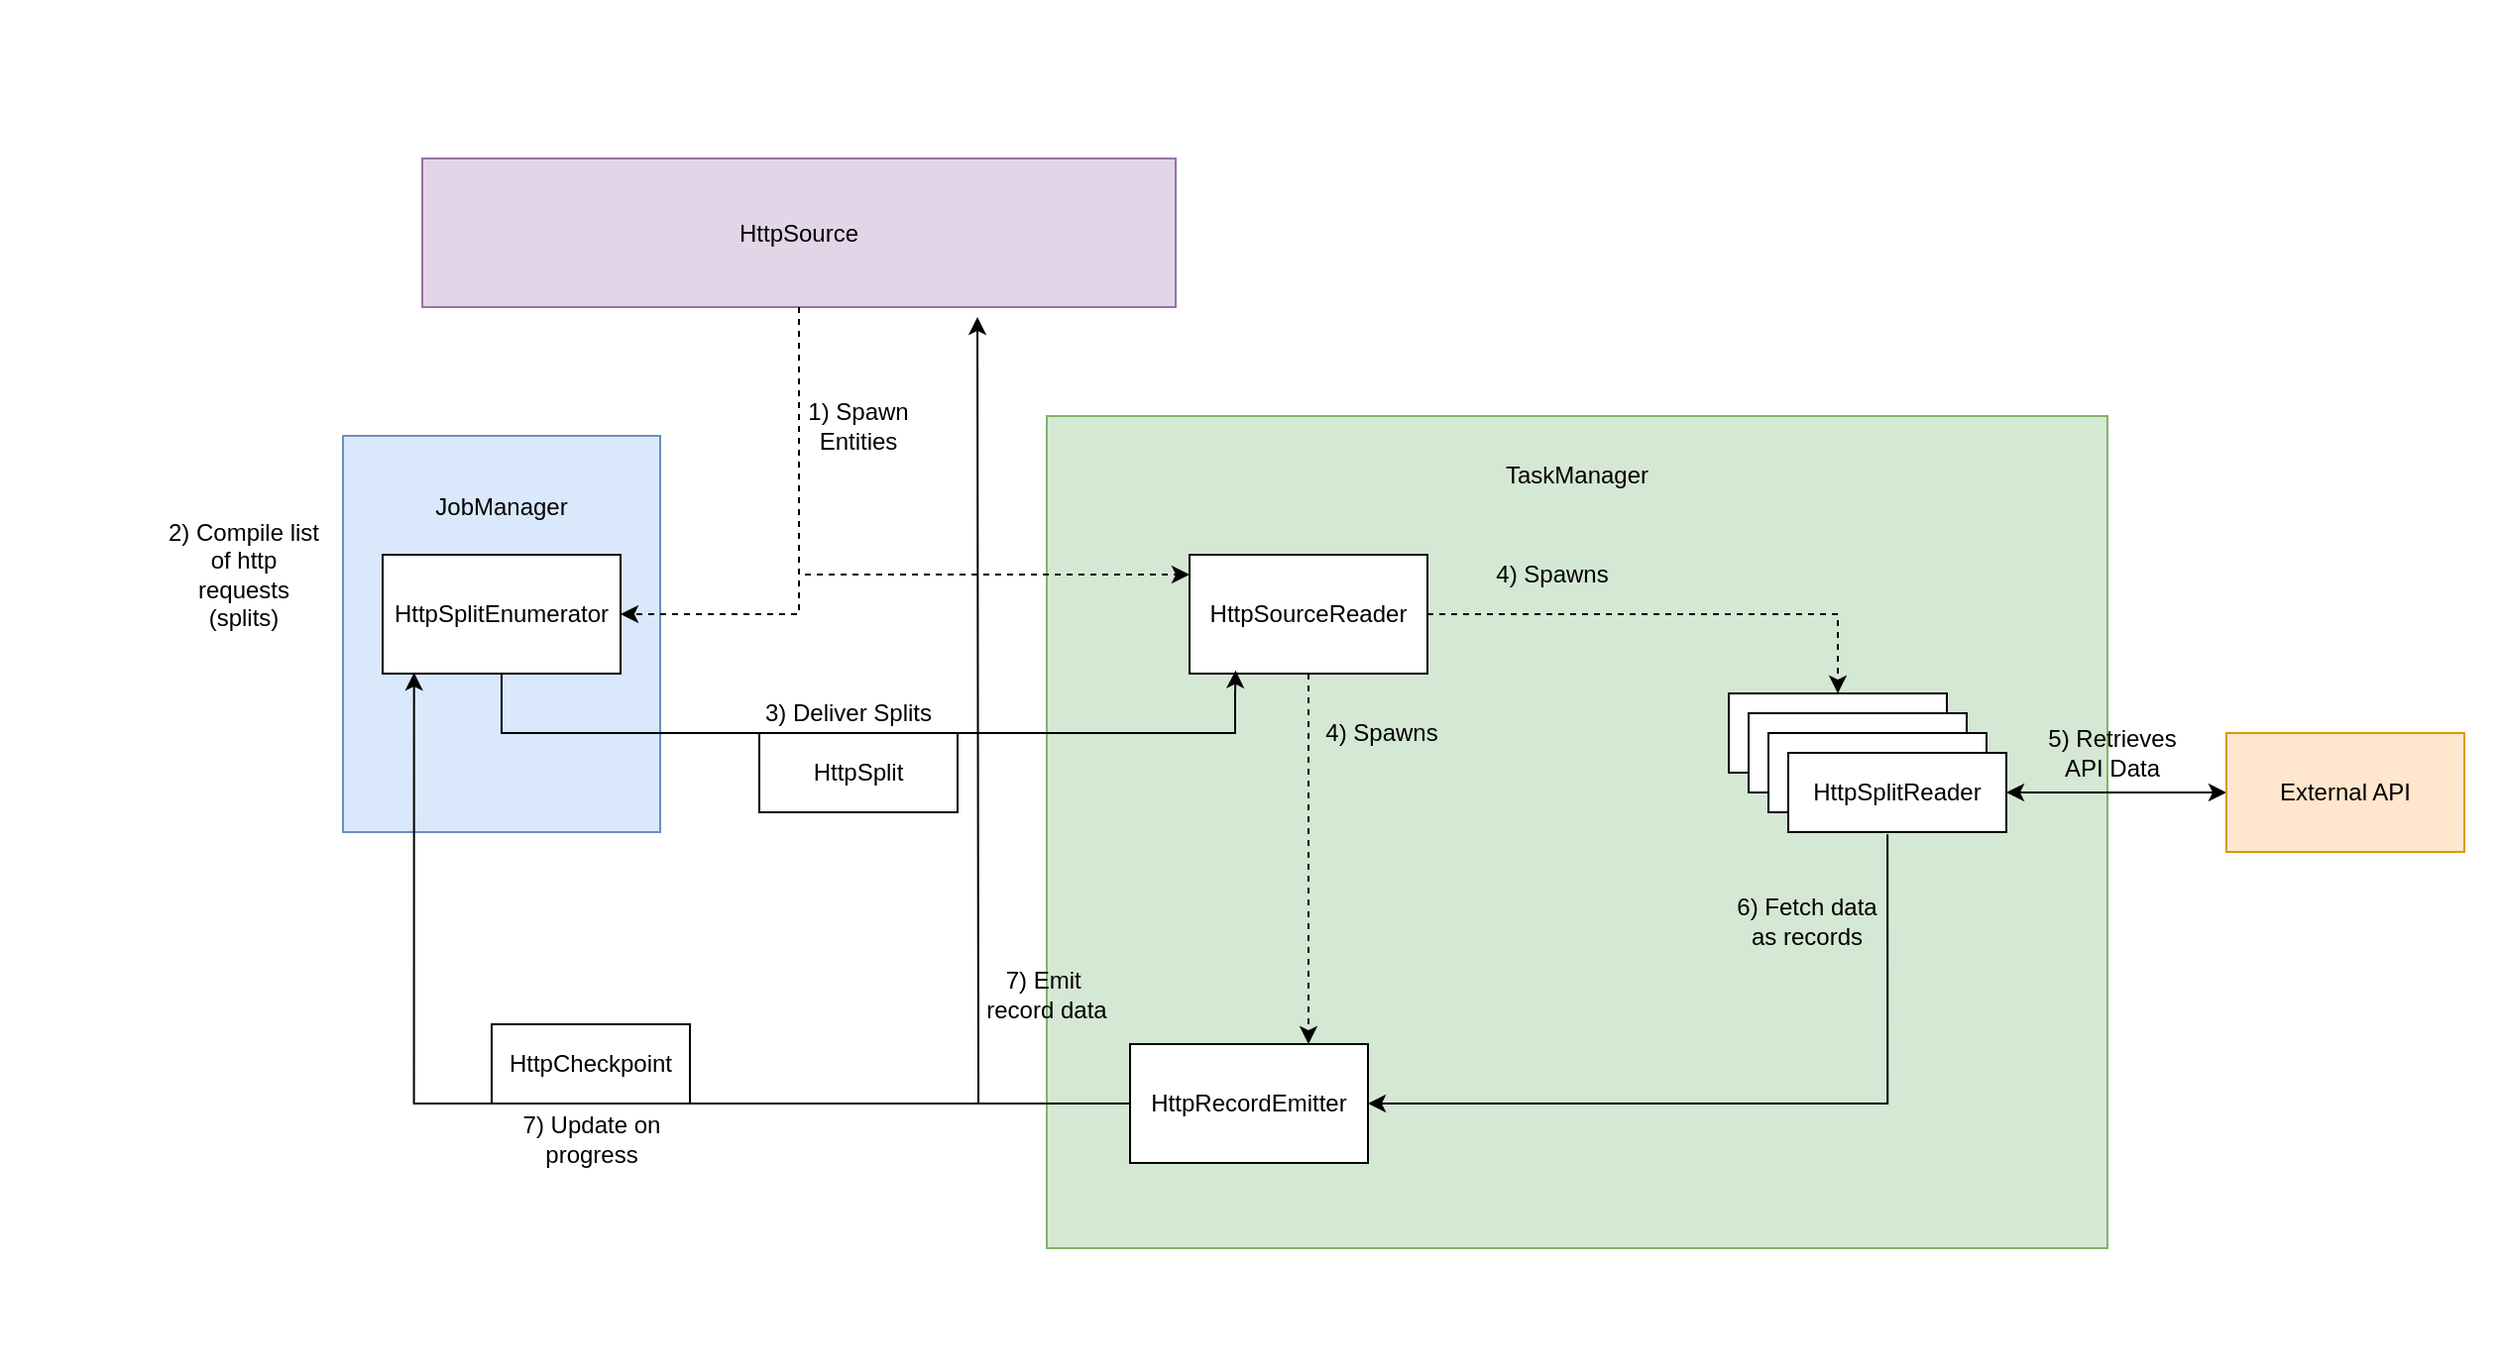 <mxfile version="26.1.1">
  <diagram name="Page-1" id="uDZgxOC9DwgCn8WrqW9w">
    <mxGraphModel dx="1728" dy="998" grid="1" gridSize="10" guides="1" tooltips="1" connect="1" arrows="1" fold="1" page="1" pageScale="1" pageWidth="827" pageHeight="1169" math="0" shadow="0">
      <root>
        <mxCell id="0" />
        <mxCell id="1" parent="0" />
        <mxCell id="khuSTzOpw9JtuFVkCOFw-44" value="" style="rounded=0;whiteSpace=wrap;html=1;strokeColor=none;" vertex="1" parent="1">
          <mxGeometry x="287" y="160" width="1260" height="690" as="geometry" />
        </mxCell>
        <mxCell id="khuSTzOpw9JtuFVkCOFw-45" value="HttpSource" style="rounded=0;whiteSpace=wrap;html=1;fillColor=#e1d5e7;strokeColor=#9673a6;" vertex="1" parent="1">
          <mxGeometry x="500" y="240" width="380" height="75" as="geometry" />
        </mxCell>
        <mxCell id="khuSTzOpw9JtuFVkCOFw-46" value="HttpCheckpoint" style="rounded=0;whiteSpace=wrap;html=1;" vertex="1" parent="1">
          <mxGeometry x="535" y="677" width="100" height="40" as="geometry" />
        </mxCell>
        <mxCell id="khuSTzOpw9JtuFVkCOFw-47" value="JobManager&lt;div&gt;&lt;br&gt;&lt;/div&gt;&lt;div&gt;&lt;br&gt;&lt;/div&gt;&lt;div&gt;&lt;br&gt;&lt;/div&gt;&lt;div&gt;&lt;br&gt;&lt;/div&gt;&lt;div&gt;&lt;br&gt;&lt;/div&gt;&lt;div&gt;&lt;br&gt;&lt;/div&gt;&lt;div&gt;&lt;br&gt;&lt;/div&gt;&lt;div&gt;&lt;br&gt;&lt;/div&gt;&lt;div&gt;&lt;br&gt;&lt;/div&gt;" style="rounded=0;whiteSpace=wrap;html=1;fillColor=#dae8fc;strokeColor=#6c8ebf;" vertex="1" parent="1">
          <mxGeometry x="460" y="380" width="160" height="200" as="geometry" />
        </mxCell>
        <mxCell id="khuSTzOpw9JtuFVkCOFw-49" value="HttpSplitEnumerator" style="rounded=0;whiteSpace=wrap;html=1;" vertex="1" parent="1">
          <mxGeometry x="480" y="440" width="120" height="60" as="geometry" />
        </mxCell>
        <mxCell id="khuSTzOpw9JtuFVkCOFw-50" value="TaskManager&lt;div&gt;&lt;br&gt;&lt;/div&gt;&lt;div&gt;&lt;br&gt;&lt;/div&gt;&lt;div&gt;&lt;br&gt;&lt;/div&gt;&lt;div&gt;&lt;br&gt;&lt;/div&gt;&lt;div&gt;&lt;br&gt;&lt;/div&gt;&lt;div&gt;&lt;br&gt;&lt;/div&gt;&lt;div&gt;&lt;br&gt;&lt;/div&gt;&lt;div&gt;&lt;br&gt;&lt;/div&gt;&lt;div&gt;&lt;br&gt;&lt;/div&gt;&lt;div&gt;&lt;br&gt;&lt;/div&gt;&lt;div&gt;&lt;br&gt;&lt;/div&gt;&lt;div&gt;&lt;br&gt;&lt;/div&gt;&lt;div&gt;&lt;br&gt;&lt;/div&gt;&lt;div&gt;&lt;br&gt;&lt;/div&gt;&lt;div&gt;&lt;br&gt;&lt;/div&gt;&lt;div&gt;&lt;br&gt;&lt;/div&gt;&lt;div&gt;&lt;br&gt;&lt;/div&gt;&lt;div&gt;&lt;br&gt;&lt;/div&gt;&lt;div&gt;&lt;br&gt;&lt;/div&gt;&lt;div&gt;&lt;br&gt;&lt;/div&gt;&lt;div&gt;&lt;br&gt;&lt;/div&gt;&lt;div&gt;&lt;br&gt;&lt;/div&gt;&lt;div&gt;&lt;br&gt;&lt;/div&gt;&lt;div&gt;&lt;br&gt;&lt;/div&gt;&lt;div&gt;&lt;br&gt;&lt;/div&gt;" style="rounded=0;whiteSpace=wrap;html=1;fillColor=#d5e8d4;strokeColor=#82b366;" vertex="1" parent="1">
          <mxGeometry x="815" y="370" width="535" height="420" as="geometry" />
        </mxCell>
        <mxCell id="khuSTzOpw9JtuFVkCOFw-51" style="edgeStyle=orthogonalEdgeStyle;rounded=0;orthogonalLoop=1;jettySize=auto;html=1;dashed=1;" edge="1" parent="1" source="khuSTzOpw9JtuFVkCOFw-53" target="khuSTzOpw9JtuFVkCOFw-56">
          <mxGeometry relative="1" as="geometry" />
        </mxCell>
        <mxCell id="khuSTzOpw9JtuFVkCOFw-52" style="edgeStyle=orthogonalEdgeStyle;rounded=0;orthogonalLoop=1;jettySize=auto;html=1;entryX=0.75;entryY=0;entryDx=0;entryDy=0;dashed=1;" edge="1" parent="1" source="khuSTzOpw9JtuFVkCOFw-53" target="khuSTzOpw9JtuFVkCOFw-66">
          <mxGeometry relative="1" as="geometry" />
        </mxCell>
        <mxCell id="khuSTzOpw9JtuFVkCOFw-53" value="HttpSourceReader" style="rounded=0;whiteSpace=wrap;html=1;" vertex="1" parent="1">
          <mxGeometry x="887" y="440" width="120" height="60" as="geometry" />
        </mxCell>
        <mxCell id="khuSTzOpw9JtuFVkCOFw-54" style="edgeStyle=orthogonalEdgeStyle;rounded=0;orthogonalLoop=1;jettySize=auto;html=1;exitX=0.5;exitY=1;exitDx=0;exitDy=0;dashed=1;" edge="1" parent="1" source="khuSTzOpw9JtuFVkCOFw-45">
          <mxGeometry relative="1" as="geometry">
            <mxPoint x="690" y="315" as="sourcePoint" />
            <mxPoint x="887" y="450" as="targetPoint" />
            <Array as="points">
              <mxPoint x="690" y="450" />
              <mxPoint x="887" y="450" />
            </Array>
          </mxGeometry>
        </mxCell>
        <mxCell id="khuSTzOpw9JtuFVkCOFw-55" style="edgeStyle=orthogonalEdgeStyle;rounded=0;orthogonalLoop=1;jettySize=auto;html=1;exitX=0.5;exitY=1;exitDx=0;exitDy=0;dashed=1;" edge="1" parent="1" source="khuSTzOpw9JtuFVkCOFw-45">
          <mxGeometry relative="1" as="geometry">
            <mxPoint x="660" y="390" as="sourcePoint" />
            <mxPoint x="600" y="470" as="targetPoint" />
            <Array as="points">
              <mxPoint x="690" y="470" />
            </Array>
          </mxGeometry>
        </mxCell>
        <mxCell id="khuSTzOpw9JtuFVkCOFw-56" value="HttpSplitReader" style="rounded=0;whiteSpace=wrap;html=1;" vertex="1" parent="1">
          <mxGeometry x="1159" y="510" width="110" height="40" as="geometry" />
        </mxCell>
        <mxCell id="khuSTzOpw9JtuFVkCOFw-57" value="HttpSplitReader" style="rounded=0;whiteSpace=wrap;html=1;" vertex="1" parent="1">
          <mxGeometry x="1169" y="520" width="110" height="40" as="geometry" />
        </mxCell>
        <mxCell id="khuSTzOpw9JtuFVkCOFw-58" value="HttpSplitReader" style="rounded=0;whiteSpace=wrap;html=1;" vertex="1" parent="1">
          <mxGeometry x="1179" y="530" width="110" height="40" as="geometry" />
        </mxCell>
        <mxCell id="khuSTzOpw9JtuFVkCOFw-59" style="edgeStyle=orthogonalEdgeStyle;rounded=0;orthogonalLoop=1;jettySize=auto;html=1;exitX=0.455;exitY=1.029;exitDx=0;exitDy=0;exitPerimeter=0;" edge="1" parent="1" source="khuSTzOpw9JtuFVkCOFw-60" target="khuSTzOpw9JtuFVkCOFw-66">
          <mxGeometry relative="1" as="geometry">
            <Array as="points">
              <mxPoint x="1239" y="717" />
            </Array>
          </mxGeometry>
        </mxCell>
        <mxCell id="khuSTzOpw9JtuFVkCOFw-76" style="edgeStyle=orthogonalEdgeStyle;rounded=0;orthogonalLoop=1;jettySize=auto;html=1;entryX=0;entryY=0.5;entryDx=0;entryDy=0;startArrow=classic;startFill=1;" edge="1" parent="1" source="khuSTzOpw9JtuFVkCOFw-60" target="khuSTzOpw9JtuFVkCOFw-75">
          <mxGeometry relative="1" as="geometry" />
        </mxCell>
        <mxCell id="khuSTzOpw9JtuFVkCOFw-60" value="HttpSplitReader" style="rounded=0;whiteSpace=wrap;html=1;" vertex="1" parent="1">
          <mxGeometry x="1189" y="540" width="110" height="40" as="geometry" />
        </mxCell>
        <mxCell id="khuSTzOpw9JtuFVkCOFw-61" value="1) Spawn Entities" style="text;html=1;align=center;verticalAlign=middle;whiteSpace=wrap;rounded=0;" vertex="1" parent="1">
          <mxGeometry x="690" y="360" width="60" height="30" as="geometry" />
        </mxCell>
        <mxCell id="khuSTzOpw9JtuFVkCOFw-63" value="2)&amp;nbsp;&lt;span style=&quot;background-color: transparent; color: light-dark(rgb(0, 0, 0), rgb(255, 255, 255));&quot;&gt;Compile list of http requests (splits)&lt;/span&gt;" style="text;html=1;align=center;verticalAlign=middle;whiteSpace=wrap;rounded=0;" vertex="1" parent="1">
          <mxGeometry x="370" y="440" width="80" height="20" as="geometry" />
        </mxCell>
        <mxCell id="khuSTzOpw9JtuFVkCOFw-64" value="3)&amp;nbsp;&lt;span style=&quot;background-color: transparent; color: light-dark(rgb(0, 0, 0), rgb(255, 255, 255));&quot;&gt;Deliver Splits&lt;/span&gt;" style="text;html=1;align=center;verticalAlign=middle;whiteSpace=wrap;rounded=0;" vertex="1" parent="1">
          <mxGeometry x="660" y="510" width="110" height="20" as="geometry" />
        </mxCell>
        <mxCell id="khuSTzOpw9JtuFVkCOFw-65" style="edgeStyle=orthogonalEdgeStyle;rounded=0;orthogonalLoop=1;jettySize=auto;html=1;" edge="1" parent="1" source="khuSTzOpw9JtuFVkCOFw-66">
          <mxGeometry relative="1" as="geometry">
            <mxPoint x="780" y="320" as="targetPoint" />
          </mxGeometry>
        </mxCell>
        <mxCell id="khuSTzOpw9JtuFVkCOFw-66" value="HttpRecordEmitter" style="rounded=0;whiteSpace=wrap;html=1;" vertex="1" parent="1">
          <mxGeometry x="857" y="687" width="120" height="60" as="geometry" />
        </mxCell>
        <mxCell id="khuSTzOpw9JtuFVkCOFw-67" value="4) Spawns" style="text;html=1;align=center;verticalAlign=middle;whiteSpace=wrap;rounded=0;" vertex="1" parent="1">
          <mxGeometry x="1040" y="435" width="60" height="30" as="geometry" />
        </mxCell>
        <mxCell id="khuSTzOpw9JtuFVkCOFw-68" value="4) Spawns" style="text;html=1;align=center;verticalAlign=middle;whiteSpace=wrap;rounded=0;" vertex="1" parent="1">
          <mxGeometry x="954" y="515" width="60" height="30" as="geometry" />
        </mxCell>
        <mxCell id="khuSTzOpw9JtuFVkCOFw-69" value="6) Fetch data&lt;div&gt;as records&lt;/div&gt;" style="text;html=1;align=center;verticalAlign=middle;whiteSpace=wrap;rounded=0;" vertex="1" parent="1">
          <mxGeometry x="1156" y="610" width="85" height="30" as="geometry" />
        </mxCell>
        <mxCell id="khuSTzOpw9JtuFVkCOFw-70" value="7) Emit&amp;nbsp;&lt;div&gt;record&amp;nbsp;&lt;span style=&quot;background-color: transparent; color: light-dark(rgb(0, 0, 0), rgb(255, 255, 255));&quot;&gt;data&lt;/span&gt;&lt;/div&gt;" style="text;html=1;align=center;verticalAlign=middle;whiteSpace=wrap;rounded=0;" vertex="1" parent="1">
          <mxGeometry x="760" y="647" width="110" height="30" as="geometry" />
        </mxCell>
        <mxCell id="khuSTzOpw9JtuFVkCOFw-71" style="edgeStyle=orthogonalEdgeStyle;rounded=0;orthogonalLoop=1;jettySize=auto;html=1;entryX=0.132;entryY=0.992;entryDx=0;entryDy=0;entryPerimeter=0;" edge="1" parent="1" source="khuSTzOpw9JtuFVkCOFw-66" target="khuSTzOpw9JtuFVkCOFw-49">
          <mxGeometry relative="1" as="geometry" />
        </mxCell>
        <mxCell id="khuSTzOpw9JtuFVkCOFw-72" value="7) Update on progress" style="text;html=1;align=center;verticalAlign=middle;whiteSpace=wrap;rounded=0;" vertex="1" parent="1">
          <mxGeometry x="542.5" y="720" width="85" height="30" as="geometry" />
        </mxCell>
        <mxCell id="khuSTzOpw9JtuFVkCOFw-73" value="HttpSplit" style="rounded=0;whiteSpace=wrap;html=1;" vertex="1" parent="1">
          <mxGeometry x="670" y="530" width="100" height="40" as="geometry" />
        </mxCell>
        <mxCell id="khuSTzOpw9JtuFVkCOFw-74" style="edgeStyle=orthogonalEdgeStyle;rounded=0;orthogonalLoop=1;jettySize=auto;html=1;entryX=0.194;entryY=0.972;entryDx=0;entryDy=0;exitX=0.5;exitY=1;exitDx=0;exitDy=0;entryPerimeter=0;" edge="1" parent="1" target="khuSTzOpw9JtuFVkCOFw-53">
          <mxGeometry relative="1" as="geometry">
            <mxPoint x="540" y="500" as="sourcePoint" />
            <mxPoint x="906" y="499" as="targetPoint" />
            <Array as="points">
              <mxPoint x="540" y="530" />
              <mxPoint x="910" y="530" />
              <mxPoint x="910" y="510" />
            </Array>
          </mxGeometry>
        </mxCell>
        <mxCell id="khuSTzOpw9JtuFVkCOFw-75" value="External API" style="rounded=0;whiteSpace=wrap;html=1;fillColor=#ffe6cc;strokeColor=#d79b00;" vertex="1" parent="1">
          <mxGeometry x="1410" y="530" width="120" height="60" as="geometry" />
        </mxCell>
        <mxCell id="khuSTzOpw9JtuFVkCOFw-77" value="5) Retrieves API Data" style="text;html=1;align=center;verticalAlign=middle;whiteSpace=wrap;rounded=0;" vertex="1" parent="1">
          <mxGeometry x="1310" y="525" width="85" height="30" as="geometry" />
        </mxCell>
      </root>
    </mxGraphModel>
  </diagram>
</mxfile>
